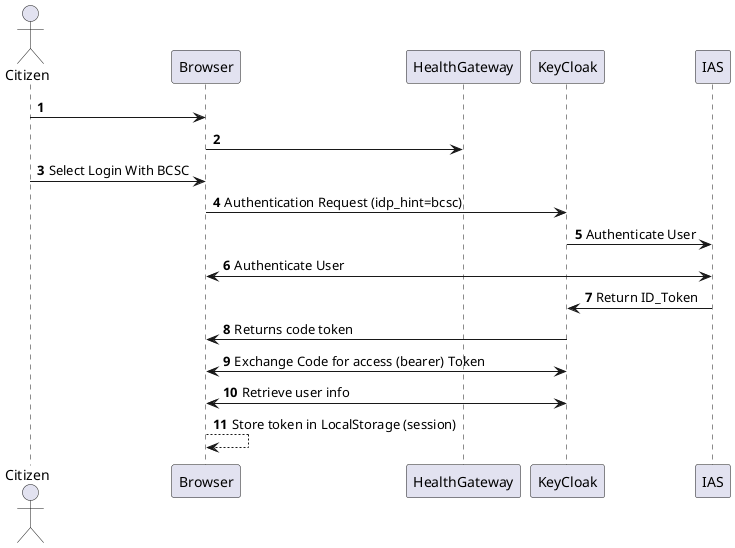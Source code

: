 @startuml BCSC_OIDC_Flow
autonumber
    actor Citizen
    Citizen -> Browser
    Browser -> HealthGateway
    Citizen -> Browser : Select Login With BCSC
    Browser -> KeyCloak : Authentication Request (idp_hint=bcsc)
    KeyCloak -> IAS : Authenticate User
    Browser <-> IAS : Authenticate User
    IAS -> KeyCloak : Return ID_Token
    KeyCloak -> Browser : Returns code token
    Browser <-> KeyCloak : Exchange Code for access (bearer) Token
    Browser <-> KeyCloak : Retrieve user info
    Browser --> Browser : Store token in LocalStorage (session)
@enduml
